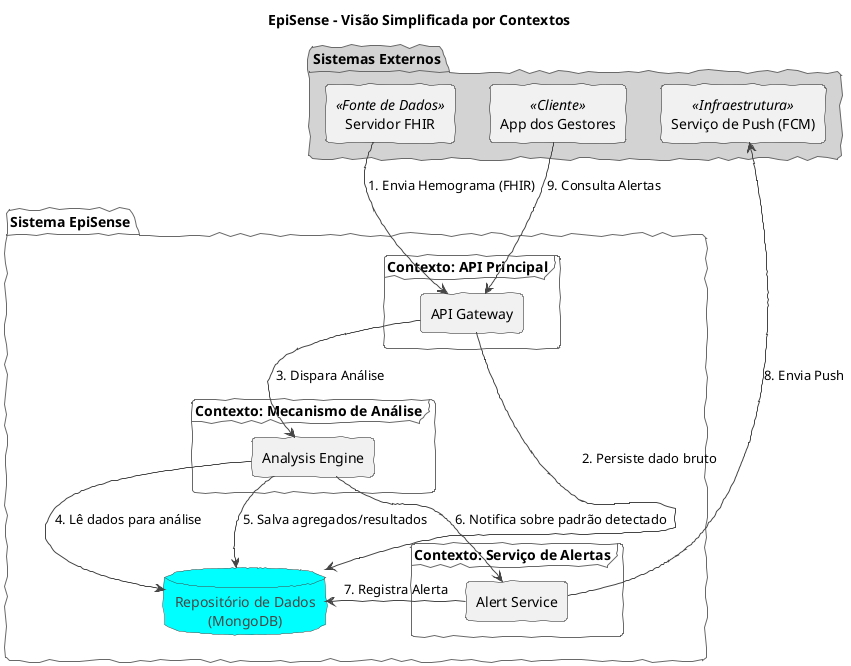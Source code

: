 @startuml component-high-level
'
' EpiSense - Diagrama de Contextos Simplificado
'
!theme vibrant
skinparam handwritten true
skinparam backgroundColor White
skinparam componentStyle rectangle
skinparam defaultTextAlignment center
skinparam shadowing false

title EpiSense - Visão Simplificada por Contextos

package "Sistemas Externos" #LightGray {
  [Servidor FHIR] <<Fonte de Dados>>
  [App dos Gestores] <<Cliente>>
  [Serviço de Push (FCM)] <<Infraestrutura>>
}

package "Sistema EpiSense" #White {
  
  frame "Contexto: API Principal" {
    component [API Gateway] as Api
  }

  frame "Contexto: Mecanismo de Análise" {
    component [Analysis Engine] as Engine
  }

  frame "Contexto: Serviço de Alertas" {
    component [Alert Service] as Alerter
  }

  database "Repositório de Dados\n(MongoDB)" as Mongo
}

' Fluxos de Dados Principais
[Servidor FHIR] --> Api : 1. Envia Hemograma (FHIR)
Api --> Mongo : 2. Persiste dado bruto
Api --> Engine : 3. Dispara Análise

Engine -> Mongo : 4. Lê dados para análise
Engine -> Mongo : 5. Salva agregados/resultados

Engine --> Alerter : 6. Notifica sobre padrão detectado

Alerter -> Mongo : 7. Registra Alerta
Alerter --> [Serviço de Push (FCM)] : 8. Envia Push

[App dos Gestores] --> Api : 9. Consulta Alertas

@enduml